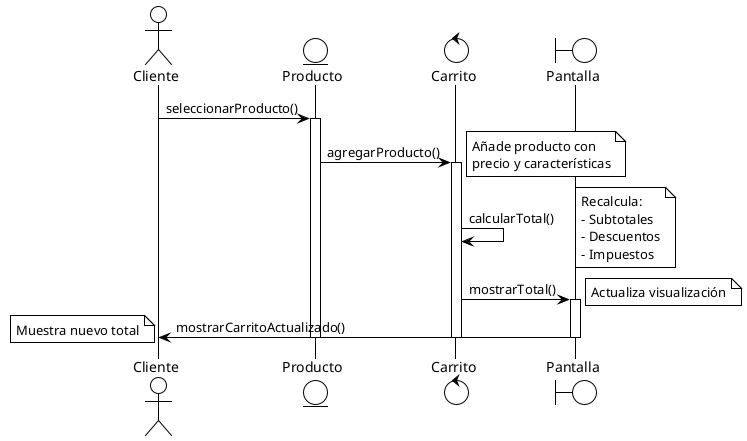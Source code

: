 @startuml Ejercicio2_CompraCarrito

!theme plain

actor Cliente
entity Producto
control Carrito
boundary Pantalla

Cliente -> Producto : seleccionarProducto()
activate Producto

Producto -> Carrito : agregarProducto()
activate Carrito
note right : Añade producto con\nprecio y características

Carrito -> Carrito : calcularTotal()
note right : Recalcula:\n- Subtotales\n- Descuentos\n- Impuestos

Carrito -> Pantalla : mostrarTotal()
activate Pantalla
note right : Actualiza visualización

Pantalla -> Cliente : mostrarCarritoActualizado()
note left : Muestra nuevo total

deactivate Pantalla
deactivate Carrito
deactivate Producto

@enduml
